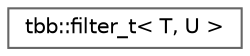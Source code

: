 digraph "类继承关系图"
{
 // LATEX_PDF_SIZE
  bgcolor="transparent";
  edge [fontname=Helvetica,fontsize=10,labelfontname=Helvetica,labelfontsize=10];
  node [fontname=Helvetica,fontsize=10,shape=box,height=0.2,width=0.4];
  rankdir="LR";
  Node0 [id="Node000000",label="tbb::filter_t\< T, U \>",height=0.2,width=0.4,color="grey40", fillcolor="white", style="filled",URL="$classtbb_1_1filter__t.html",tooltip="Class representing a chain of type-safe pipeline filters"];
}
